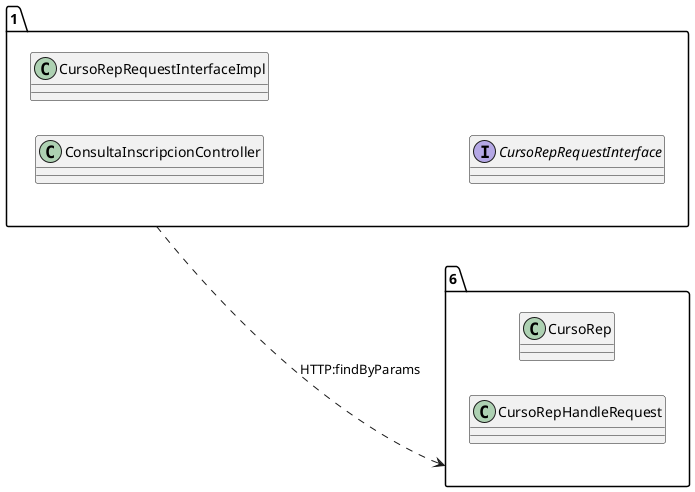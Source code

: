 @startuml 
allow_mixing
left to right direction
package "1"{
class ConsultaInscripcionController
class CursoRepRequestInterfaceImpl
interface CursoRepRequestInterface

}
package "6"{
class CursoRep
class CursoRepHandleRequest

}
"1" ..> "6":HTTP:findByParams
@enduml